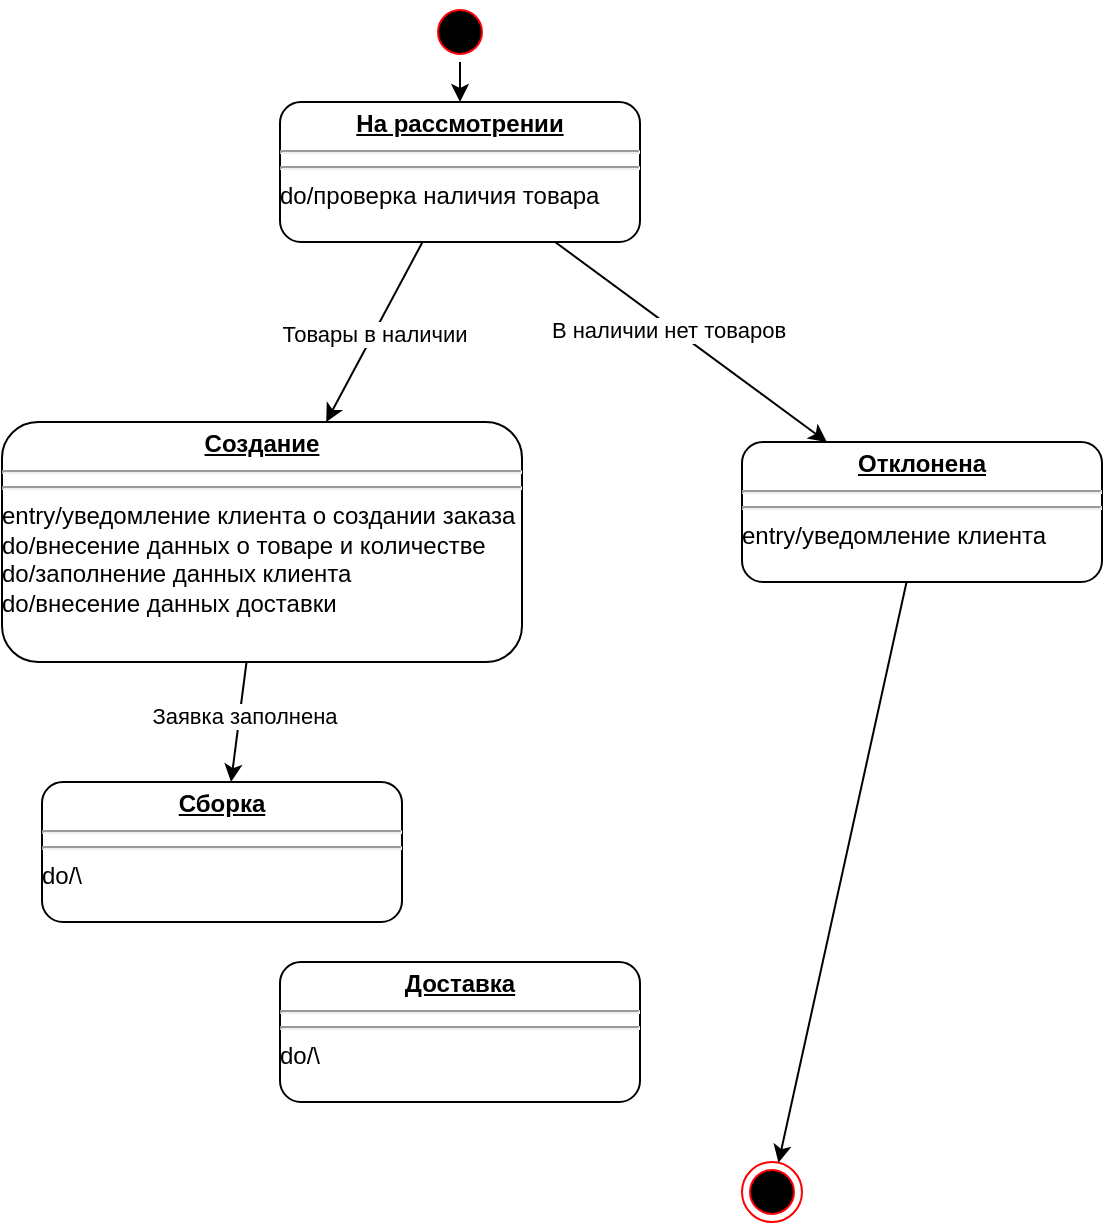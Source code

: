 <mxfile version="23.1.5" type="github">
  <diagram name="Страница — 1" id="N7Tzw25lRo3z6AVVz8gm">
    <mxGraphModel dx="794" dy="458" grid="1" gridSize="10" guides="1" tooltips="1" connect="1" arrows="1" fold="1" page="1" pageScale="1" pageWidth="827" pageHeight="1169" math="0" shadow="0">
      <root>
        <mxCell id="0" />
        <mxCell id="1" parent="0" />
        <mxCell id="V5Sa6CXl622FIpi6RcLF-20" value="&lt;p style=&quot;margin:0px;margin-top:4px;text-align:center;text-decoration:underline;&quot;&gt;&lt;b&gt;На рассмотрении&lt;/b&gt;&lt;/p&gt;&lt;hr&gt;&lt;hr&gt;&lt;div style=&quot;&quot;&gt;&lt;span style=&quot;background-color: initial;&quot;&gt;do/проверка наличия товара&lt;/span&gt;&lt;/div&gt;" style="verticalAlign=top;align=left;overflow=fill;html=1;whiteSpace=wrap;rounded=1;container=0;recursiveResize=1;expand=1;strokeWidth=1;" vertex="1" parent="1">
          <mxGeometry x="339" y="190" width="180" height="70" as="geometry" />
        </mxCell>
        <mxCell id="V5Sa6CXl622FIpi6RcLF-22" value="" style="ellipse;html=1;shape=startState;fillColor=#000000;strokeColor=#ff0000;" vertex="1" parent="1">
          <mxGeometry x="414" y="140" width="30" height="30" as="geometry" />
        </mxCell>
        <mxCell id="V5Sa6CXl622FIpi6RcLF-24" value="" style="ellipse;html=1;shape=endState;fillColor=#000000;strokeColor=#ff0000;" vertex="1" parent="1">
          <mxGeometry x="570" y="720" width="30" height="30" as="geometry" />
        </mxCell>
        <mxCell id="V5Sa6CXl622FIpi6RcLF-28" value="" style="endArrow=classic;html=1;rounded=0;" edge="1" parent="1" source="V5Sa6CXl622FIpi6RcLF-22" target="V5Sa6CXl622FIpi6RcLF-20">
          <mxGeometry width="50" height="50" relative="1" as="geometry">
            <mxPoint x="455" y="260" as="sourcePoint" />
            <mxPoint x="505" y="210" as="targetPoint" />
          </mxGeometry>
        </mxCell>
        <mxCell id="V5Sa6CXl622FIpi6RcLF-29" value="&lt;p style=&quot;margin:0px;margin-top:4px;text-align:center;text-decoration:underline;&quot;&gt;&lt;b&gt;Доставка&lt;/b&gt;&lt;/p&gt;&lt;hr&gt;&lt;hr&gt;&lt;div style=&quot;&quot;&gt;&lt;span style=&quot;background-color: initial;&quot;&gt;do/\&lt;/span&gt;&lt;/div&gt;" style="verticalAlign=top;align=left;overflow=fill;html=1;whiteSpace=wrap;rounded=1;container=0;recursiveResize=1;expand=1;strokeWidth=1;" vertex="1" parent="1">
          <mxGeometry x="339" y="620" width="180" height="70" as="geometry" />
        </mxCell>
        <mxCell id="V5Sa6CXl622FIpi6RcLF-30" value="&lt;p style=&quot;margin:0px;margin-top:4px;text-align:center;text-decoration:underline;&quot;&gt;&lt;b&gt;Сборка&lt;/b&gt;&lt;/p&gt;&lt;hr&gt;&lt;hr&gt;&lt;div style=&quot;&quot;&gt;&lt;span style=&quot;background-color: initial;&quot;&gt;do/\&lt;/span&gt;&lt;/div&gt;" style="verticalAlign=top;align=left;overflow=fill;html=1;whiteSpace=wrap;rounded=1;container=0;recursiveResize=1;expand=1;strokeWidth=1;" vertex="1" parent="1">
          <mxGeometry x="220" y="530" width="180" height="70" as="geometry" />
        </mxCell>
        <mxCell id="V5Sa6CXl622FIpi6RcLF-31" value="&lt;p style=&quot;margin:0px;margin-top:4px;text-align:center;text-decoration:underline;&quot;&gt;&lt;b&gt;Создание&lt;/b&gt;&lt;/p&gt;&lt;hr&gt;&lt;hr&gt;&lt;div style=&quot;&quot;&gt;entry/уведомление клиента о создании заказа&lt;/div&gt;&lt;div style=&quot;&quot;&gt;&lt;span style=&quot;background-color: initial;&quot;&gt;do/внесение данных о товаре и количестве&lt;/span&gt;&lt;/div&gt;&lt;div style=&quot;&quot;&gt;&lt;span style=&quot;background-color: initial;&quot;&gt;do/заполнение данных клиента&lt;/span&gt;&lt;/div&gt;&lt;div style=&quot;&quot;&gt;&lt;span style=&quot;background-color: initial;&quot;&gt;do/внесение данных доставки&lt;/span&gt;&lt;/div&gt;" style="verticalAlign=top;align=left;overflow=fill;html=1;whiteSpace=wrap;rounded=1;container=0;recursiveResize=1;expand=1;strokeWidth=1;" vertex="1" parent="1">
          <mxGeometry x="200" y="350" width="260" height="120" as="geometry" />
        </mxCell>
        <mxCell id="V5Sa6CXl622FIpi6RcLF-32" value="" style="endArrow=classic;html=1;rounded=0;" edge="1" parent="1" source="V5Sa6CXl622FIpi6RcLF-20" target="V5Sa6CXl622FIpi6RcLF-31">
          <mxGeometry width="50" height="50" relative="1" as="geometry">
            <mxPoint x="200" y="260" as="sourcePoint" />
            <mxPoint x="250" y="210" as="targetPoint" />
          </mxGeometry>
        </mxCell>
        <mxCell id="V5Sa6CXl622FIpi6RcLF-34" value="Товары в наличии" style="edgeLabel;html=1;align=center;verticalAlign=middle;resizable=0;points=[];" vertex="1" connectable="0" parent="V5Sa6CXl622FIpi6RcLF-32">
          <mxGeometry x="0.006" relative="1" as="geometry">
            <mxPoint as="offset" />
          </mxGeometry>
        </mxCell>
        <mxCell id="V5Sa6CXl622FIpi6RcLF-35" value="&lt;p style=&quot;margin:0px;margin-top:4px;text-align:center;text-decoration:underline;&quot;&gt;&lt;b&gt;Отклонена&lt;/b&gt;&lt;/p&gt;&lt;hr&gt;&lt;hr&gt;&lt;div style=&quot;&quot;&gt;&lt;span style=&quot;background-color: initial;&quot;&gt;entry/уведомление клиента&lt;/span&gt;&lt;/div&gt;" style="verticalAlign=top;align=left;overflow=fill;html=1;whiteSpace=wrap;rounded=1;container=0;recursiveResize=1;expand=1;strokeWidth=1;" vertex="1" parent="1">
          <mxGeometry x="570" y="360" width="180" height="70" as="geometry" />
        </mxCell>
        <mxCell id="V5Sa6CXl622FIpi6RcLF-37" value="" style="endArrow=classic;html=1;rounded=0;" edge="1" parent="1" source="V5Sa6CXl622FIpi6RcLF-20" target="V5Sa6CXl622FIpi6RcLF-35">
          <mxGeometry width="50" height="50" relative="1" as="geometry">
            <mxPoint x="340" y="470" as="sourcePoint" />
            <mxPoint x="390" y="420" as="targetPoint" />
          </mxGeometry>
        </mxCell>
        <mxCell id="V5Sa6CXl622FIpi6RcLF-41" value="В наличии нет товаров" style="edgeLabel;html=1;align=center;verticalAlign=middle;resizable=0;points=[];" vertex="1" connectable="0" parent="V5Sa6CXl622FIpi6RcLF-37">
          <mxGeometry x="-0.152" y="-2" relative="1" as="geometry">
            <mxPoint as="offset" />
          </mxGeometry>
        </mxCell>
        <mxCell id="V5Sa6CXl622FIpi6RcLF-38" value="" style="endArrow=classic;html=1;rounded=0;" edge="1" parent="1" source="V5Sa6CXl622FIpi6RcLF-35" target="V5Sa6CXl622FIpi6RcLF-24">
          <mxGeometry width="50" height="50" relative="1" as="geometry">
            <mxPoint x="330" y="510" as="sourcePoint" />
            <mxPoint x="380" y="460" as="targetPoint" />
          </mxGeometry>
        </mxCell>
        <mxCell id="V5Sa6CXl622FIpi6RcLF-39" value="" style="endArrow=classic;html=1;rounded=0;" edge="1" parent="1" source="V5Sa6CXl622FIpi6RcLF-31" target="V5Sa6CXl622FIpi6RcLF-30">
          <mxGeometry width="50" height="50" relative="1" as="geometry">
            <mxPoint x="140" y="470" as="sourcePoint" />
            <mxPoint x="190" y="420" as="targetPoint" />
          </mxGeometry>
        </mxCell>
        <mxCell id="V5Sa6CXl622FIpi6RcLF-40" value="Заявка заполнена" style="edgeLabel;html=1;align=center;verticalAlign=middle;resizable=0;points=[];" vertex="1" connectable="0" parent="V5Sa6CXl622FIpi6RcLF-39">
          <mxGeometry x="-0.114" y="2" relative="1" as="geometry">
            <mxPoint as="offset" />
          </mxGeometry>
        </mxCell>
      </root>
    </mxGraphModel>
  </diagram>
</mxfile>
